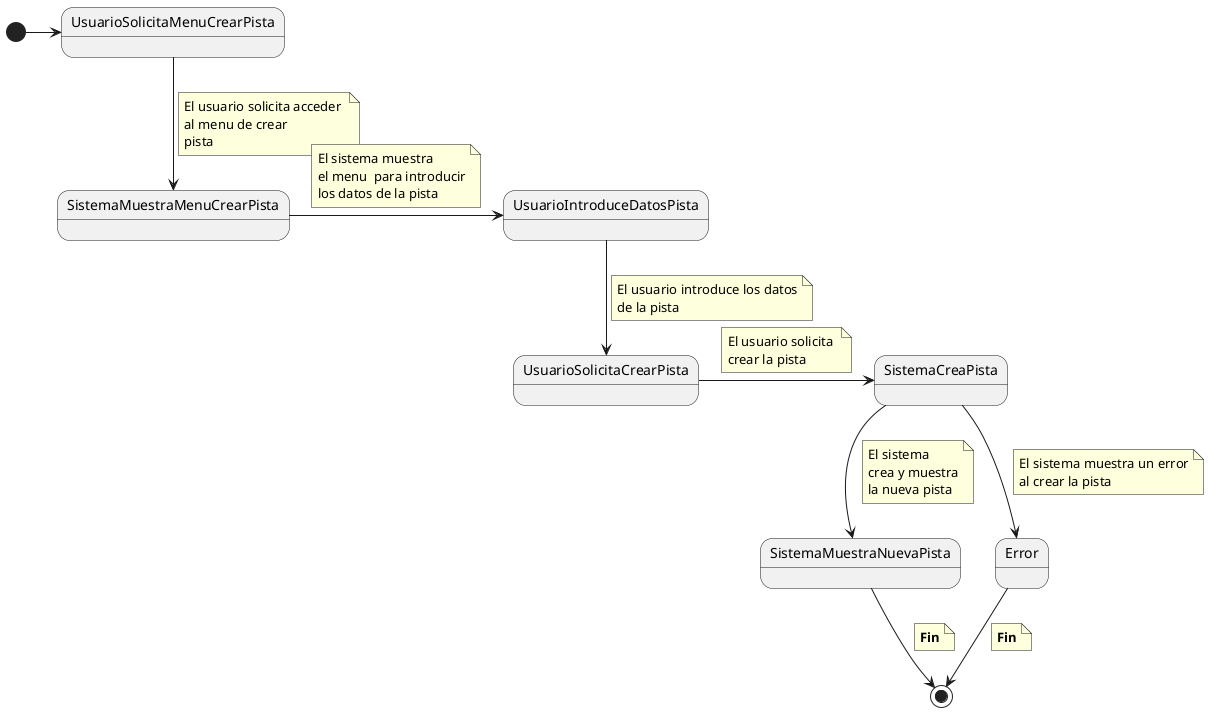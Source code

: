 @startuml 
[*] -r-> UsuarioSolicitaMenuCrearPista
UsuarioSolicitaMenuCrearPista -d-> SistemaMuestraMenuCrearPista
note on link
    El usuario solicita acceder 
    al menu de crear 
    pista
end note
SistemaMuestraMenuCrearPista -r-> UsuarioIntroduceDatosPista
note on link
    El sistema muestra
    el menu  para introducir
    los datos de la pista
end note
UsuarioIntroduceDatosPista -d-> UsuarioSolicitaCrearPista 
note on link
    El usuario introduce los datos
    de la pista
end note
UsuarioSolicitaCrearPista -r-> SistemaCreaPista
note on link
    El usuario solicita 
    crear la pista
end note
SistemaCreaPista -d-> SistemaMuestraNuevaPista
note on link
    El sistema 
    crea y muestra
    la nueva pista
end note
SistemaCreaPista -d-> Error
note on link
    El sistema muestra un error
    al crear la pista
end note
Error-d-> [*]
note on link
    **Fin**
end note
SistemaMuestraNuevaPista -d-> [*]
note on link
    **Fin**
end note
@enduml 
